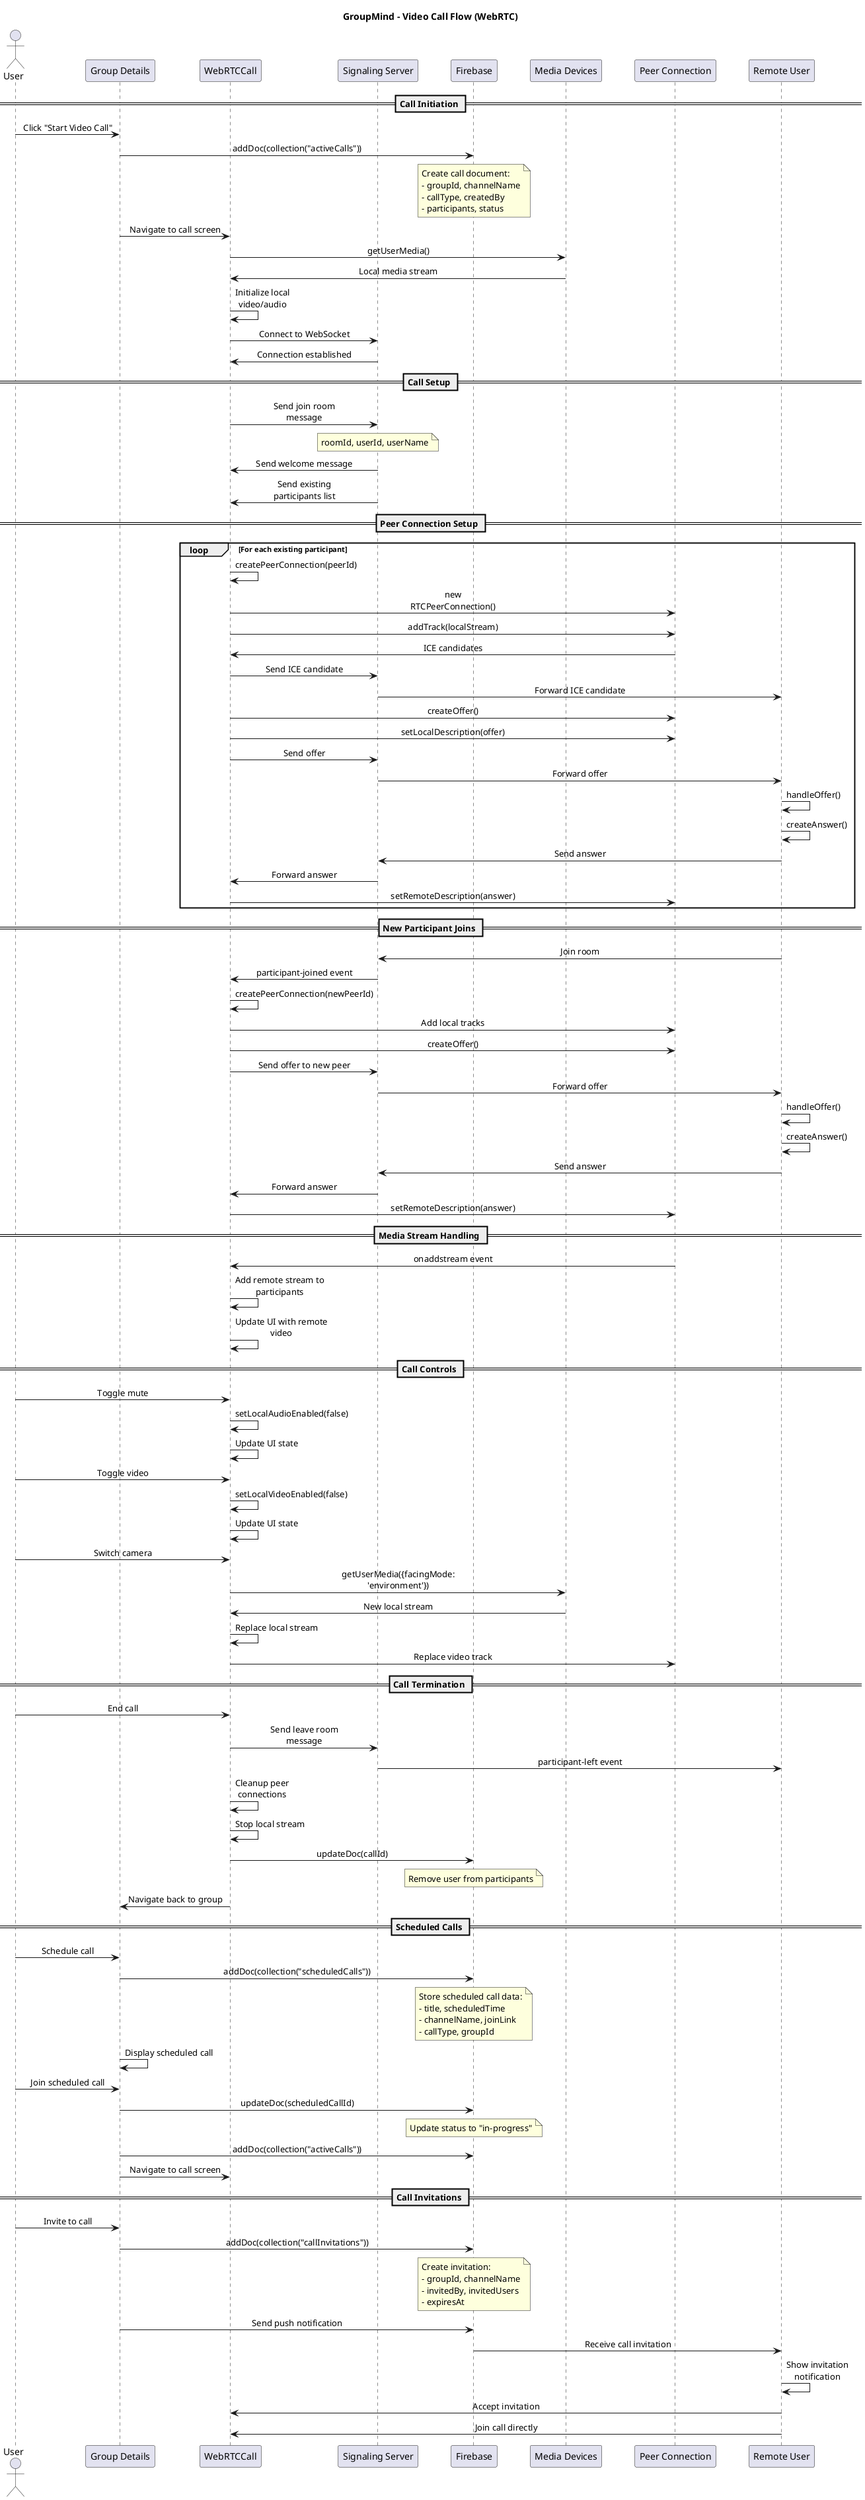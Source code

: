 @startuml Video Call Flow

skinparam maxMessageSize 150
skinparam sequenceMessageAlign center
skinparam ParticipantPadding 20
skinparam BoxPadding 10
skinparam pageWidth 1200

title GroupMind - Video Call Flow (WebRTC)

actor User
participant "Group Details" as Group
participant "WebRTCCall" as Call
participant "Signaling Server" as Signal
participant "Firebase" as DB
participant "Media Devices" as Media
participant "Peer Connection" as Peer
participant "Remote User" as Remote

== Call Initiation ==
User -> Group: Click "Start Video Call"
Group -> DB: addDoc(collection("activeCalls"))
Note over DB: Create call document:\n- groupId, channelName\n- callType, createdBy\n- participants, status
Group -> Call: Navigate to call screen
Call -> Media: getUserMedia()
Media -> Call: Local media stream
Call -> Call: Initialize local video/audio
Call -> Signal: Connect to WebSocket
Signal -> Call: Connection established

== Call Setup ==
Call -> Signal: Send join room message
Note over Signal: roomId, userId, userName
Signal -> Call: Send welcome message
Signal -> Call: Send existing participants list

== Peer Connection Setup ==
loop For each existing participant
    Call -> Call: createPeerConnection(peerId)
    Call -> Peer: new RTCPeerConnection()
    Call -> Peer: addTrack(localStream)
    Peer -> Call: ICE candidates
    Call -> Signal: Send ICE candidate
    Signal -> Remote: Forward ICE candidate
    Call -> Peer: createOffer()
    Call -> Peer: setLocalDescription(offer)
    Call -> Signal: Send offer
    Signal -> Remote: Forward offer
    Remote -> Remote: handleOffer()
    Remote -> Remote: createAnswer()
    Remote -> Signal: Send answer
    Signal -> Call: Forward answer
    Call -> Peer: setRemoteDescription(answer)
end

== New Participant Joins ==
Remote -> Signal: Join room
Signal -> Call: participant-joined event
Call -> Call: createPeerConnection(newPeerId)
Call -> Peer: Add local tracks
Call -> Peer: createOffer()
Call -> Signal: Send offer to new peer
Signal -> Remote: Forward offer
Remote -> Remote: handleOffer()
Remote -> Remote: createAnswer()
Remote -> Signal: Send answer
Signal -> Call: Forward answer
Call -> Peer: setRemoteDescription(answer)

== Media Stream Handling ==
Peer -> Call: onaddstream event
Call -> Call: Add remote stream to participants
Call -> Call: Update UI with remote video

== Call Controls ==
User -> Call: Toggle mute
Call -> Call: setLocalAudioEnabled(false)
Call -> Call: Update UI state

User -> Call: Toggle video
Call -> Call: setLocalVideoEnabled(false)
Call -> Call: Update UI state

User -> Call: Switch camera
Call -> Media: getUserMedia({facingMode: 'environment'})
Media -> Call: New local stream
Call -> Call: Replace local stream
Call -> Peer: Replace video track

== Call Termination ==
User -> Call: End call
Call -> Signal: Send leave room message
Signal -> Remote: participant-left event
Call -> Call: Cleanup peer connections
Call -> Call: Stop local stream
Call -> DB: updateDoc(callId)
Note over DB: Remove user from participants
Call -> Group: Navigate back to group

== Scheduled Calls ==
User -> Group: Schedule call
Group -> DB: addDoc(collection("scheduledCalls"))
Note over DB: Store scheduled call data:\n- title, scheduledTime\n- channelName, joinLink\n- callType, groupId
Group -> Group: Display scheduled call

User -> Group: Join scheduled call
Group -> DB: updateDoc(scheduledCallId)
Note over DB: Update status to "in-progress"
Group -> DB: addDoc(collection("activeCalls"))
Group -> Call: Navigate to call screen

== Call Invitations ==
User -> Group: Invite to call
Group -> DB: addDoc(collection("callInvitations"))
Note over DB: Create invitation:\n- groupId, channelName\n- invitedBy, invitedUsers\n- expiresAt
Group -> DB: Send push notification
DB -> Remote: Receive call invitation
Remote -> Remote: Show invitation notification
Remote -> Call: Accept invitation
Remote -> Call: Join call directly

@enduml 